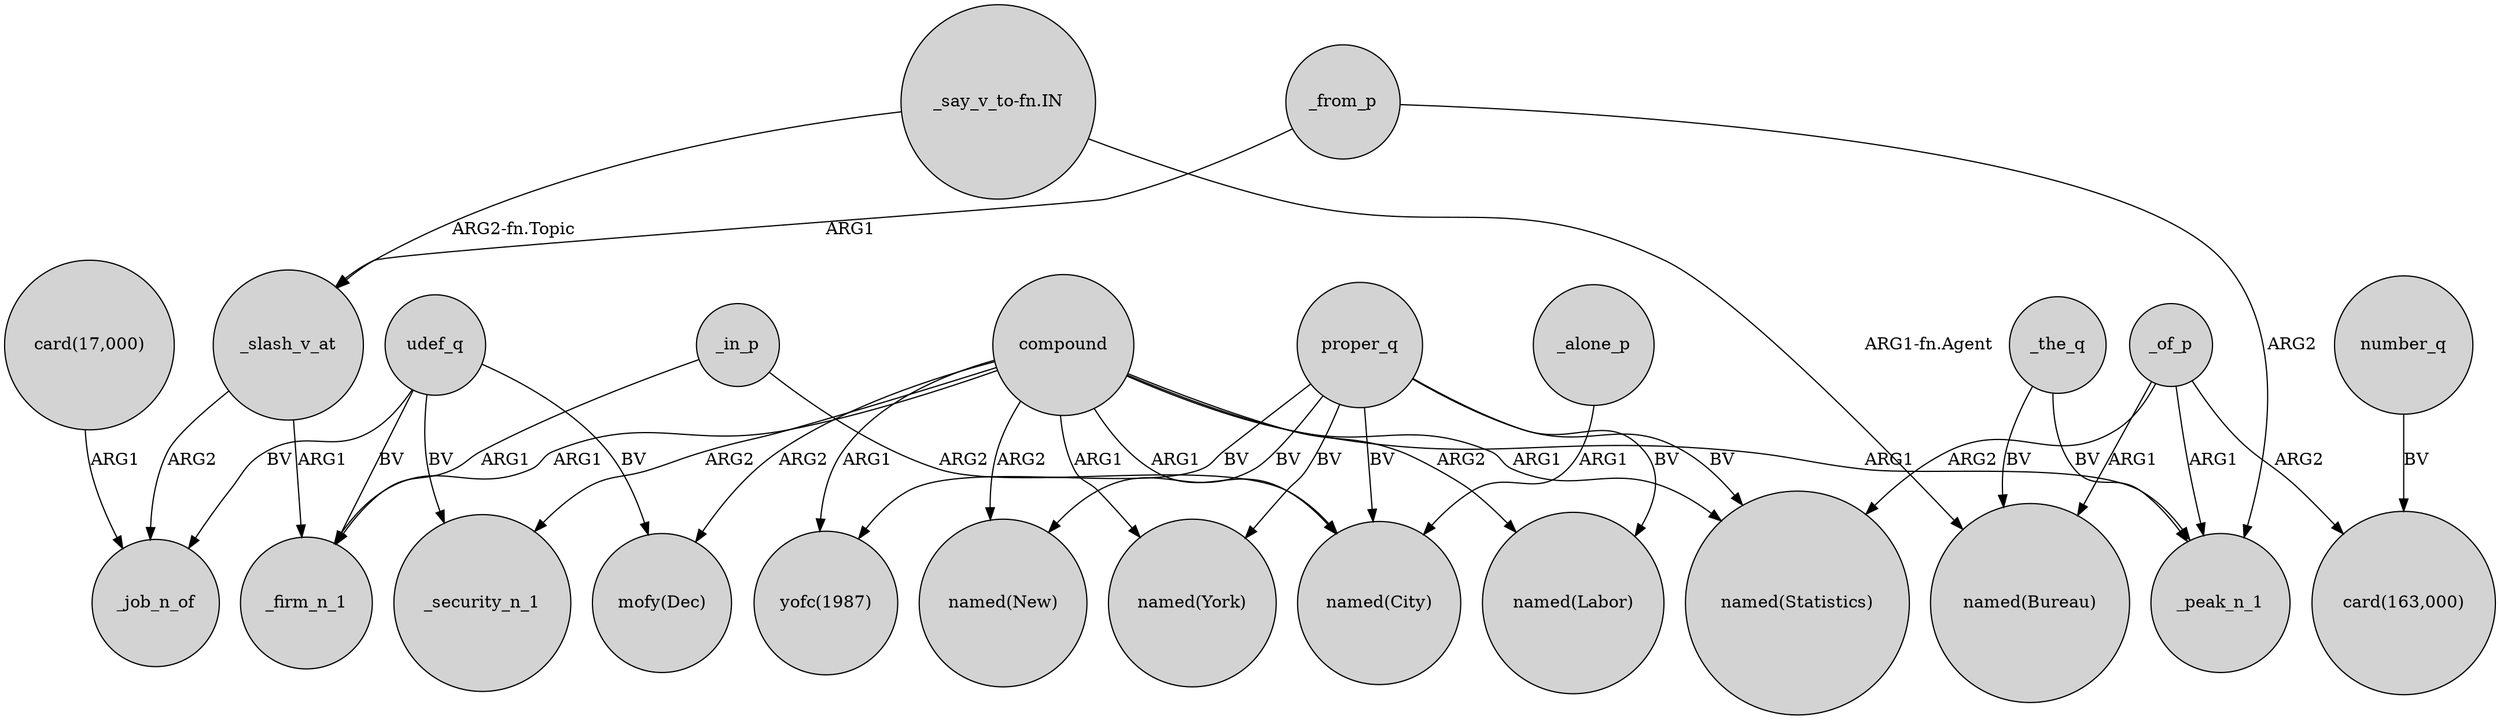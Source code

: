 digraph {
	node [shape=circle style=filled]
	_in_p -> "named(City)" [label=ARG2]
	_of_p -> "named(Statistics)" [label=ARG2]
	compound -> "named(New)" [label=ARG2]
	"_say_v_to-fn.IN" -> "named(Bureau)" [label="ARG1-fn.Agent"]
	_slash_v_at -> _firm_n_1 [label=ARG1]
	proper_q -> "named(New)" [label=BV]
	compound -> _security_n_1 [label=ARG2]
	udef_q -> _firm_n_1 [label=BV]
	proper_q -> "named(Statistics)" [label=BV]
	compound -> "named(Statistics)" [label=ARG1]
	compound -> _peak_n_1 [label=ARG1]
	number_q -> "card(163,000)" [label=BV]
	compound -> "named(Labor)" [label=ARG2]
	udef_q -> _security_n_1 [label=BV]
	compound -> "named(York)" [label=ARG1]
	"_say_v_to-fn.IN" -> _slash_v_at [label="ARG2-fn.Topic"]
	_the_q -> _peak_n_1 [label=BV]
	_of_p -> "named(Bureau)" [label=ARG1]
	_in_p -> _firm_n_1 [label=ARG1]
	proper_q -> "named(City)" [label=BV]
	compound -> _firm_n_1 [label=ARG1]
	"card(17,000)" -> _job_n_of [label=ARG1]
	udef_q -> "mofy(Dec)" [label=BV]
	proper_q -> "yofc(1987)" [label=BV]
	_of_p -> _peak_n_1 [label=ARG1]
	compound -> "yofc(1987)" [label=ARG1]
	_the_q -> "named(Bureau)" [label=BV]
	_slash_v_at -> _job_n_of [label=ARG2]
	udef_q -> _job_n_of [label=BV]
	proper_q -> "named(York)" [label=BV]
	proper_q -> "named(Labor)" [label=BV]
	_from_p -> _slash_v_at [label=ARG1]
	_from_p -> _peak_n_1 [label=ARG2]
	compound -> "mofy(Dec)" [label=ARG2]
	_alone_p -> "named(City)" [label=ARG1]
	compound -> "named(City)" [label=ARG1]
	_of_p -> "card(163,000)" [label=ARG2]
}

